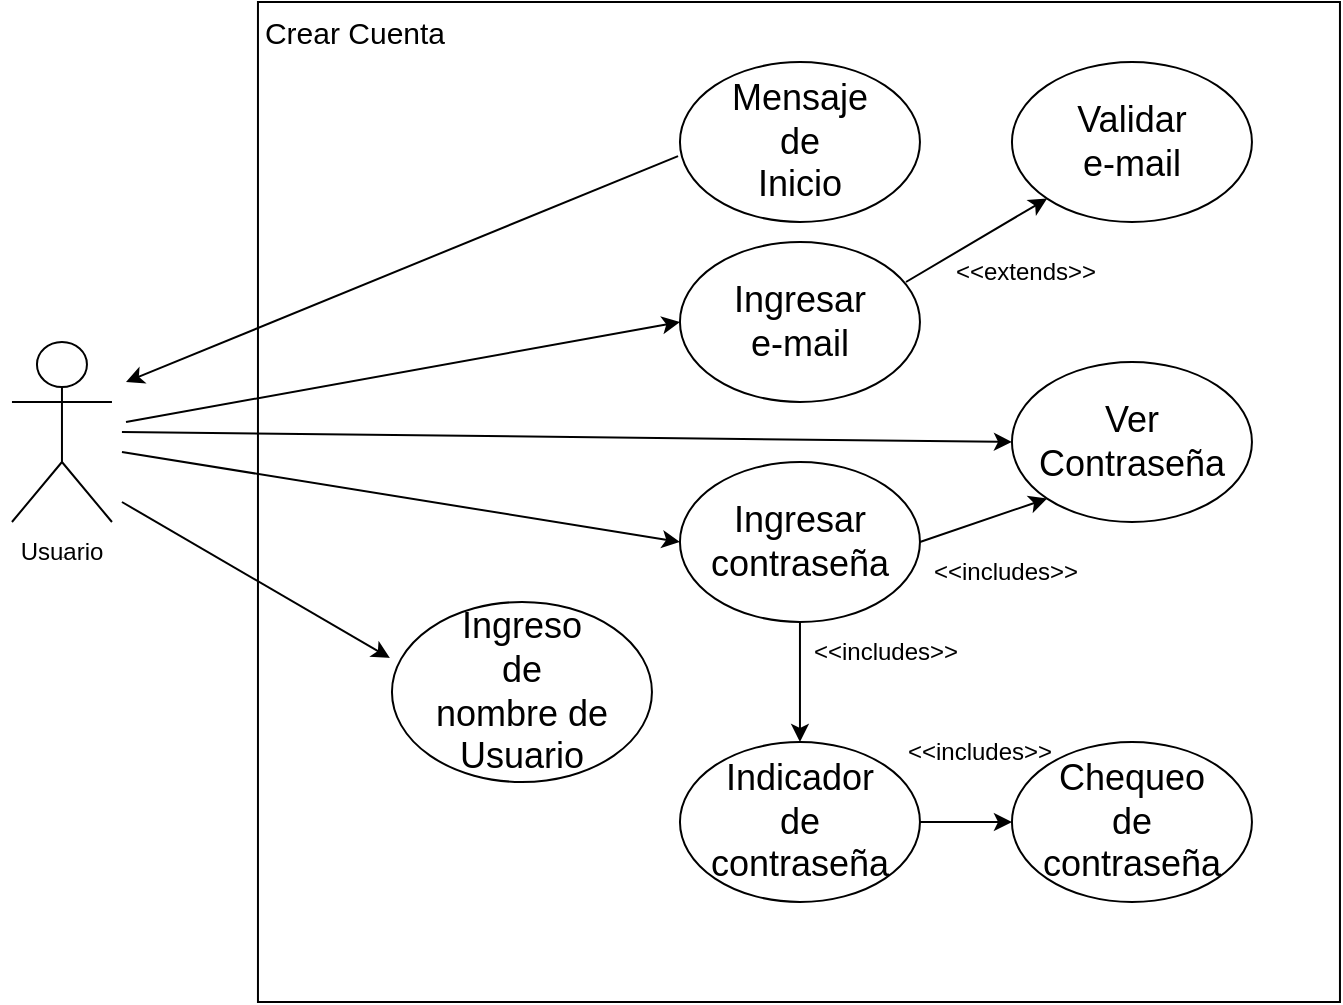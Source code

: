 <mxfile version="24.0.7" type="device">
  <diagram name="Página-1" id="5vYgdJmSoJ2SXRaI3lVc">
    <mxGraphModel dx="1393" dy="766" grid="1" gridSize="10" guides="1" tooltips="1" connect="1" arrows="1" fold="1" page="1" pageScale="1" pageWidth="827" pageHeight="1169" math="0" shadow="0">
      <root>
        <mxCell id="0" />
        <mxCell id="1" parent="0" />
        <mxCell id="qRU4WkI-yGMx2-XKWP3a-3" value="" style="rounded=0;whiteSpace=wrap;html=1;" vertex="1" parent="1">
          <mxGeometry x="185.98" y="30" width="541" height="500" as="geometry" />
        </mxCell>
        <mxCell id="qRU4WkI-yGMx2-XKWP3a-4" value="&lt;font style=&quot;font-size: 18px;&quot;&gt;Mensaje&lt;/font&gt;&lt;div&gt;&lt;font style=&quot;font-size: 18px;&quot;&gt;de&lt;/font&gt;&lt;/div&gt;&lt;div&gt;&lt;font style=&quot;font-size: 18px;&quot;&gt;Inicio&lt;/font&gt;&lt;/div&gt;" style="ellipse;whiteSpace=wrap;html=1;" vertex="1" parent="1">
          <mxGeometry x="396.98" y="60" width="120" height="80" as="geometry" />
        </mxCell>
        <mxCell id="qRU4WkI-yGMx2-XKWP3a-5" value="&lt;font style=&quot;font-size: 15px;&quot;&gt;Crear Cuenta&lt;/font&gt;" style="text;html=1;align=center;verticalAlign=middle;whiteSpace=wrap;rounded=0;" vertex="1" parent="1">
          <mxGeometry x="185.98" y="30" width="97" height="30" as="geometry" />
        </mxCell>
        <mxCell id="qRU4WkI-yGMx2-XKWP3a-6" value="&lt;span style=&quot;font-size: 18px;&quot;&gt;Ingresar&lt;/span&gt;&lt;div&gt;&lt;span style=&quot;font-size: 18px;&quot;&gt;e-mail&lt;/span&gt;&lt;/div&gt;" style="ellipse;whiteSpace=wrap;html=1;" vertex="1" parent="1">
          <mxGeometry x="396.98" y="150" width="120" height="80" as="geometry" />
        </mxCell>
        <mxCell id="qRU4WkI-yGMx2-XKWP3a-7" value="&lt;font style=&quot;font-size: 18px;&quot;&gt;Validar&lt;/font&gt;&lt;div&gt;&lt;font style=&quot;font-size: 18px;&quot;&gt;e-mail&lt;/font&gt;&lt;/div&gt;" style="ellipse;whiteSpace=wrap;html=1;" vertex="1" parent="1">
          <mxGeometry x="562.98" y="60" width="120" height="80" as="geometry" />
        </mxCell>
        <mxCell id="qRU4WkI-yGMx2-XKWP3a-8" value="&lt;font style=&quot;font-size: 18px;&quot;&gt;Ingresar&lt;/font&gt;&lt;div&gt;&lt;span style=&quot;font-size: 18px;&quot;&gt;contraseña&lt;/span&gt;&lt;/div&gt;" style="ellipse;whiteSpace=wrap;html=1;" vertex="1" parent="1">
          <mxGeometry x="396.98" y="260" width="120" height="80" as="geometry" />
        </mxCell>
        <mxCell id="qRU4WkI-yGMx2-XKWP3a-9" value="&lt;font style=&quot;font-size: 18px;&quot;&gt;Ver&lt;/font&gt;&lt;div&gt;&lt;font style=&quot;font-size: 18px;&quot;&gt;Contraseña&lt;/font&gt;&lt;/div&gt;" style="ellipse;whiteSpace=wrap;html=1;" vertex="1" parent="1">
          <mxGeometry x="562.98" y="210" width="120" height="80" as="geometry" />
        </mxCell>
        <mxCell id="qRU4WkI-yGMx2-XKWP3a-10" value="&lt;font style=&quot;font-size: 18px;&quot;&gt;Ingreso&lt;/font&gt;&lt;div&gt;&lt;font style=&quot;font-size: 18px;&quot;&gt;de&lt;/font&gt;&lt;/div&gt;&lt;div&gt;&lt;font style=&quot;font-size: 18px;&quot;&gt;nombre de Usuario&lt;/font&gt;&lt;/div&gt;" style="ellipse;whiteSpace=wrap;html=1;" vertex="1" parent="1">
          <mxGeometry x="252.98" y="330" width="130" height="90" as="geometry" />
        </mxCell>
        <mxCell id="qRU4WkI-yGMx2-XKWP3a-11" value="&lt;font style=&quot;font-size: 18px;&quot;&gt;Indicador&lt;/font&gt;&lt;div&gt;&lt;font style=&quot;font-size: 18px;&quot;&gt;de&lt;/font&gt;&lt;/div&gt;&lt;div&gt;&lt;font style=&quot;font-size: 18px;&quot;&gt;contraseña&lt;/font&gt;&lt;/div&gt;" style="ellipse;whiteSpace=wrap;html=1;" vertex="1" parent="1">
          <mxGeometry x="396.98" y="400" width="120" height="80" as="geometry" />
        </mxCell>
        <mxCell id="qRU4WkI-yGMx2-XKWP3a-12" value="&lt;font style=&quot;font-size: 18px;&quot;&gt;Chequeo&lt;/font&gt;&lt;div&gt;&lt;font style=&quot;font-size: 18px;&quot;&gt;de&lt;/font&gt;&lt;/div&gt;&lt;div&gt;&lt;font style=&quot;font-size: 18px;&quot;&gt;contraseña&lt;/font&gt;&lt;/div&gt;" style="ellipse;whiteSpace=wrap;html=1;" vertex="1" parent="1">
          <mxGeometry x="562.98" y="400" width="120" height="80" as="geometry" />
        </mxCell>
        <mxCell id="qRU4WkI-yGMx2-XKWP3a-13" value="" style="endArrow=classic;html=1;rounded=0;exitX=0.5;exitY=1;exitDx=0;exitDy=0;entryX=0.5;entryY=0;entryDx=0;entryDy=0;" edge="1" parent="1" source="qRU4WkI-yGMx2-XKWP3a-8" target="qRU4WkI-yGMx2-XKWP3a-11">
          <mxGeometry width="50" height="50" relative="1" as="geometry">
            <mxPoint x="432.98" y="400" as="sourcePoint" />
            <mxPoint x="482.98" y="350" as="targetPoint" />
          </mxGeometry>
        </mxCell>
        <mxCell id="qRU4WkI-yGMx2-XKWP3a-14" value="" style="endArrow=classic;html=1;rounded=0;exitX=1;exitY=0.5;exitDx=0;exitDy=0;entryX=0;entryY=0.5;entryDx=0;entryDy=0;" edge="1" parent="1" source="qRU4WkI-yGMx2-XKWP3a-11" target="qRU4WkI-yGMx2-XKWP3a-12">
          <mxGeometry width="50" height="50" relative="1" as="geometry">
            <mxPoint x="466.98" y="350" as="sourcePoint" />
            <mxPoint x="466.98" y="410" as="targetPoint" />
          </mxGeometry>
        </mxCell>
        <mxCell id="qRU4WkI-yGMx2-XKWP3a-16" value="&lt;font style=&quot;font-size: 1px;&quot;&gt;Actor&lt;/font&gt;" style="shape=umlActor;verticalLabelPosition=bottom;verticalAlign=top;html=1;outlineConnect=0;" vertex="1" parent="1">
          <mxGeometry x="62.98" y="200" width="50" height="90" as="geometry" />
        </mxCell>
        <mxCell id="qRU4WkI-yGMx2-XKWP3a-17" value="Usuario" style="text;html=1;align=center;verticalAlign=middle;whiteSpace=wrap;rounded=0;" vertex="1" parent="1">
          <mxGeometry x="57.98" y="290" width="60" height="30" as="geometry" />
        </mxCell>
        <mxCell id="qRU4WkI-yGMx2-XKWP3a-26" value="" style="endArrow=classic;html=1;rounded=0;entryX=0;entryY=0.5;entryDx=0;entryDy=0;" edge="1" parent="1" target="qRU4WkI-yGMx2-XKWP3a-6">
          <mxGeometry width="50" height="50" relative="1" as="geometry">
            <mxPoint x="120" y="240" as="sourcePoint" />
            <mxPoint x="170" y="190" as="targetPoint" />
          </mxGeometry>
        </mxCell>
        <mxCell id="qRU4WkI-yGMx2-XKWP3a-27" value="" style="endArrow=classic;html=1;rounded=0;entryX=0;entryY=0.5;entryDx=0;entryDy=0;" edge="1" parent="1" target="qRU4WkI-yGMx2-XKWP3a-8">
          <mxGeometry width="50" height="50" relative="1" as="geometry">
            <mxPoint x="117.98" y="255" as="sourcePoint" />
            <mxPoint x="384.96" y="305" as="targetPoint" />
          </mxGeometry>
        </mxCell>
        <mxCell id="qRU4WkI-yGMx2-XKWP3a-29" value="" style="endArrow=classic;html=1;rounded=0;exitX=-0.008;exitY=0.588;exitDx=0;exitDy=0;exitPerimeter=0;" edge="1" parent="1" source="qRU4WkI-yGMx2-XKWP3a-4">
          <mxGeometry width="50" height="50" relative="1" as="geometry">
            <mxPoint x="150" y="270" as="sourcePoint" />
            <mxPoint x="120" y="220" as="targetPoint" />
          </mxGeometry>
        </mxCell>
        <mxCell id="qRU4WkI-yGMx2-XKWP3a-30" value="" style="endArrow=classic;html=1;rounded=0;entryX=-0.008;entryY=0.311;entryDx=0;entryDy=0;entryPerimeter=0;" edge="1" parent="1" target="qRU4WkI-yGMx2-XKWP3a-10">
          <mxGeometry width="50" height="50" relative="1" as="geometry">
            <mxPoint x="117.98" y="280" as="sourcePoint" />
            <mxPoint x="384.98" y="330" as="targetPoint" />
          </mxGeometry>
        </mxCell>
        <mxCell id="qRU4WkI-yGMx2-XKWP3a-31" value="" style="endArrow=classic;html=1;rounded=0;entryX=0;entryY=0.5;entryDx=0;entryDy=0;" edge="1" parent="1" target="qRU4WkI-yGMx2-XKWP3a-9">
          <mxGeometry width="50" height="50" relative="1" as="geometry">
            <mxPoint x="117.96" y="245" as="sourcePoint" />
            <mxPoint x="396.98" y="290" as="targetPoint" />
          </mxGeometry>
        </mxCell>
        <mxCell id="qRU4WkI-yGMx2-XKWP3a-32" value="" style="endArrow=classic;html=1;rounded=0;exitX=1;exitY=0.5;exitDx=0;exitDy=0;entryX=0;entryY=1;entryDx=0;entryDy=0;" edge="1" parent="1" source="qRU4WkI-yGMx2-XKWP3a-8" target="qRU4WkI-yGMx2-XKWP3a-9">
          <mxGeometry width="50" height="50" relative="1" as="geometry">
            <mxPoint x="520" y="310" as="sourcePoint" />
            <mxPoint x="570" y="260" as="targetPoint" />
          </mxGeometry>
        </mxCell>
        <mxCell id="qRU4WkI-yGMx2-XKWP3a-33" value="&amp;lt;&amp;lt;includes&amp;gt;&amp;gt;" style="text;html=1;align=center;verticalAlign=middle;whiteSpace=wrap;rounded=0;" vertex="1" parent="1">
          <mxGeometry x="530" y="300" width="60" height="30" as="geometry" />
        </mxCell>
        <mxCell id="qRU4WkI-yGMx2-XKWP3a-34" value="&amp;lt;&amp;lt;includes&amp;gt;&amp;gt;" style="text;html=1;align=center;verticalAlign=middle;whiteSpace=wrap;rounded=0;" vertex="1" parent="1">
          <mxGeometry x="516.98" y="390" width="60" height="30" as="geometry" />
        </mxCell>
        <mxCell id="qRU4WkI-yGMx2-XKWP3a-35" value="&amp;lt;&amp;lt;includes&amp;gt;&amp;gt;" style="text;html=1;align=center;verticalAlign=middle;whiteSpace=wrap;rounded=0;" vertex="1" parent="1">
          <mxGeometry x="470" y="340" width="60" height="30" as="geometry" />
        </mxCell>
        <mxCell id="qRU4WkI-yGMx2-XKWP3a-36" value="&amp;lt;&amp;lt;extends&amp;gt;&amp;gt;" style="text;html=1;align=center;verticalAlign=middle;whiteSpace=wrap;rounded=0;" vertex="1" parent="1">
          <mxGeometry x="540" y="150" width="60" height="30" as="geometry" />
        </mxCell>
        <mxCell id="qRU4WkI-yGMx2-XKWP3a-37" value="" style="endArrow=classic;html=1;rounded=0;entryX=0;entryY=1;entryDx=0;entryDy=0;" edge="1" parent="1" target="qRU4WkI-yGMx2-XKWP3a-7">
          <mxGeometry width="50" height="50" relative="1" as="geometry">
            <mxPoint x="510" y="170" as="sourcePoint" />
            <mxPoint x="560" y="120" as="targetPoint" />
          </mxGeometry>
        </mxCell>
      </root>
    </mxGraphModel>
  </diagram>
</mxfile>
